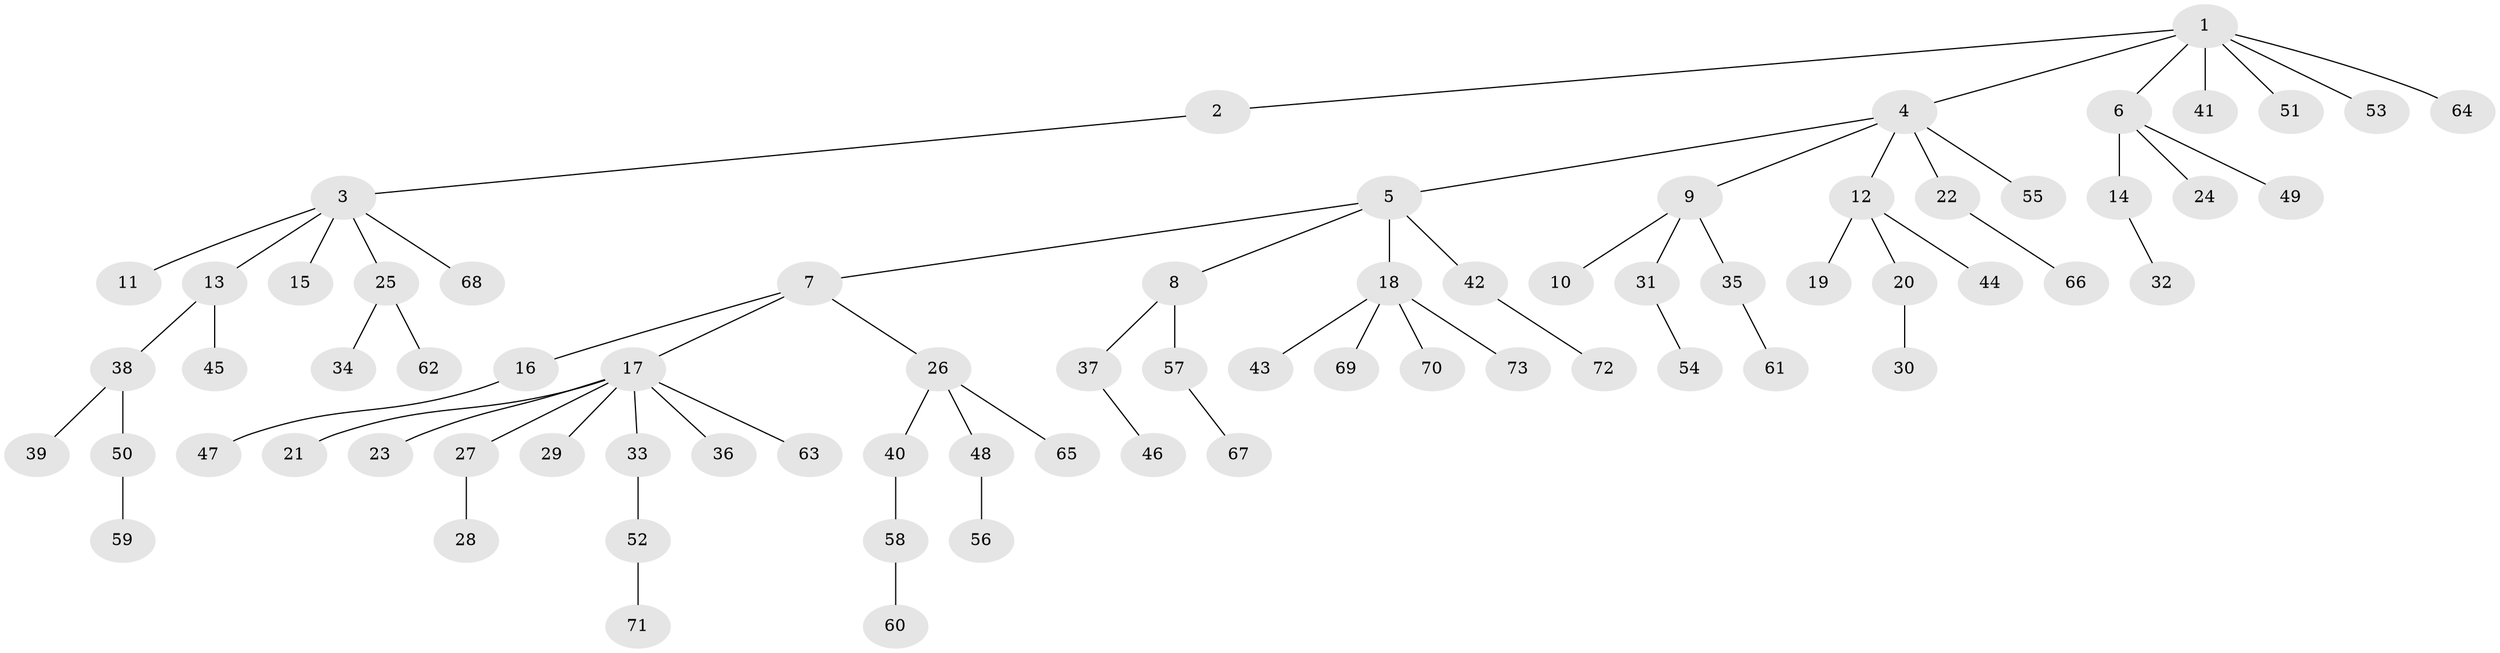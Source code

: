 // coarse degree distribution, {2: 0.25, 1: 0.6944444444444444, 9: 0.027777777777777776, 18: 0.027777777777777776}
// Generated by graph-tools (version 1.1) at 2025/56/03/04/25 21:56:22]
// undirected, 73 vertices, 72 edges
graph export_dot {
graph [start="1"]
  node [color=gray90,style=filled];
  1;
  2;
  3;
  4;
  5;
  6;
  7;
  8;
  9;
  10;
  11;
  12;
  13;
  14;
  15;
  16;
  17;
  18;
  19;
  20;
  21;
  22;
  23;
  24;
  25;
  26;
  27;
  28;
  29;
  30;
  31;
  32;
  33;
  34;
  35;
  36;
  37;
  38;
  39;
  40;
  41;
  42;
  43;
  44;
  45;
  46;
  47;
  48;
  49;
  50;
  51;
  52;
  53;
  54;
  55;
  56;
  57;
  58;
  59;
  60;
  61;
  62;
  63;
  64;
  65;
  66;
  67;
  68;
  69;
  70;
  71;
  72;
  73;
  1 -- 2;
  1 -- 4;
  1 -- 6;
  1 -- 41;
  1 -- 51;
  1 -- 53;
  1 -- 64;
  2 -- 3;
  3 -- 11;
  3 -- 13;
  3 -- 15;
  3 -- 25;
  3 -- 68;
  4 -- 5;
  4 -- 9;
  4 -- 12;
  4 -- 22;
  4 -- 55;
  5 -- 7;
  5 -- 8;
  5 -- 18;
  5 -- 42;
  6 -- 14;
  6 -- 24;
  6 -- 49;
  7 -- 16;
  7 -- 17;
  7 -- 26;
  8 -- 37;
  8 -- 57;
  9 -- 10;
  9 -- 31;
  9 -- 35;
  12 -- 19;
  12 -- 20;
  12 -- 44;
  13 -- 38;
  13 -- 45;
  14 -- 32;
  16 -- 47;
  17 -- 21;
  17 -- 23;
  17 -- 27;
  17 -- 29;
  17 -- 33;
  17 -- 36;
  17 -- 63;
  18 -- 43;
  18 -- 69;
  18 -- 70;
  18 -- 73;
  20 -- 30;
  22 -- 66;
  25 -- 34;
  25 -- 62;
  26 -- 40;
  26 -- 48;
  26 -- 65;
  27 -- 28;
  31 -- 54;
  33 -- 52;
  35 -- 61;
  37 -- 46;
  38 -- 39;
  38 -- 50;
  40 -- 58;
  42 -- 72;
  48 -- 56;
  50 -- 59;
  52 -- 71;
  57 -- 67;
  58 -- 60;
}
